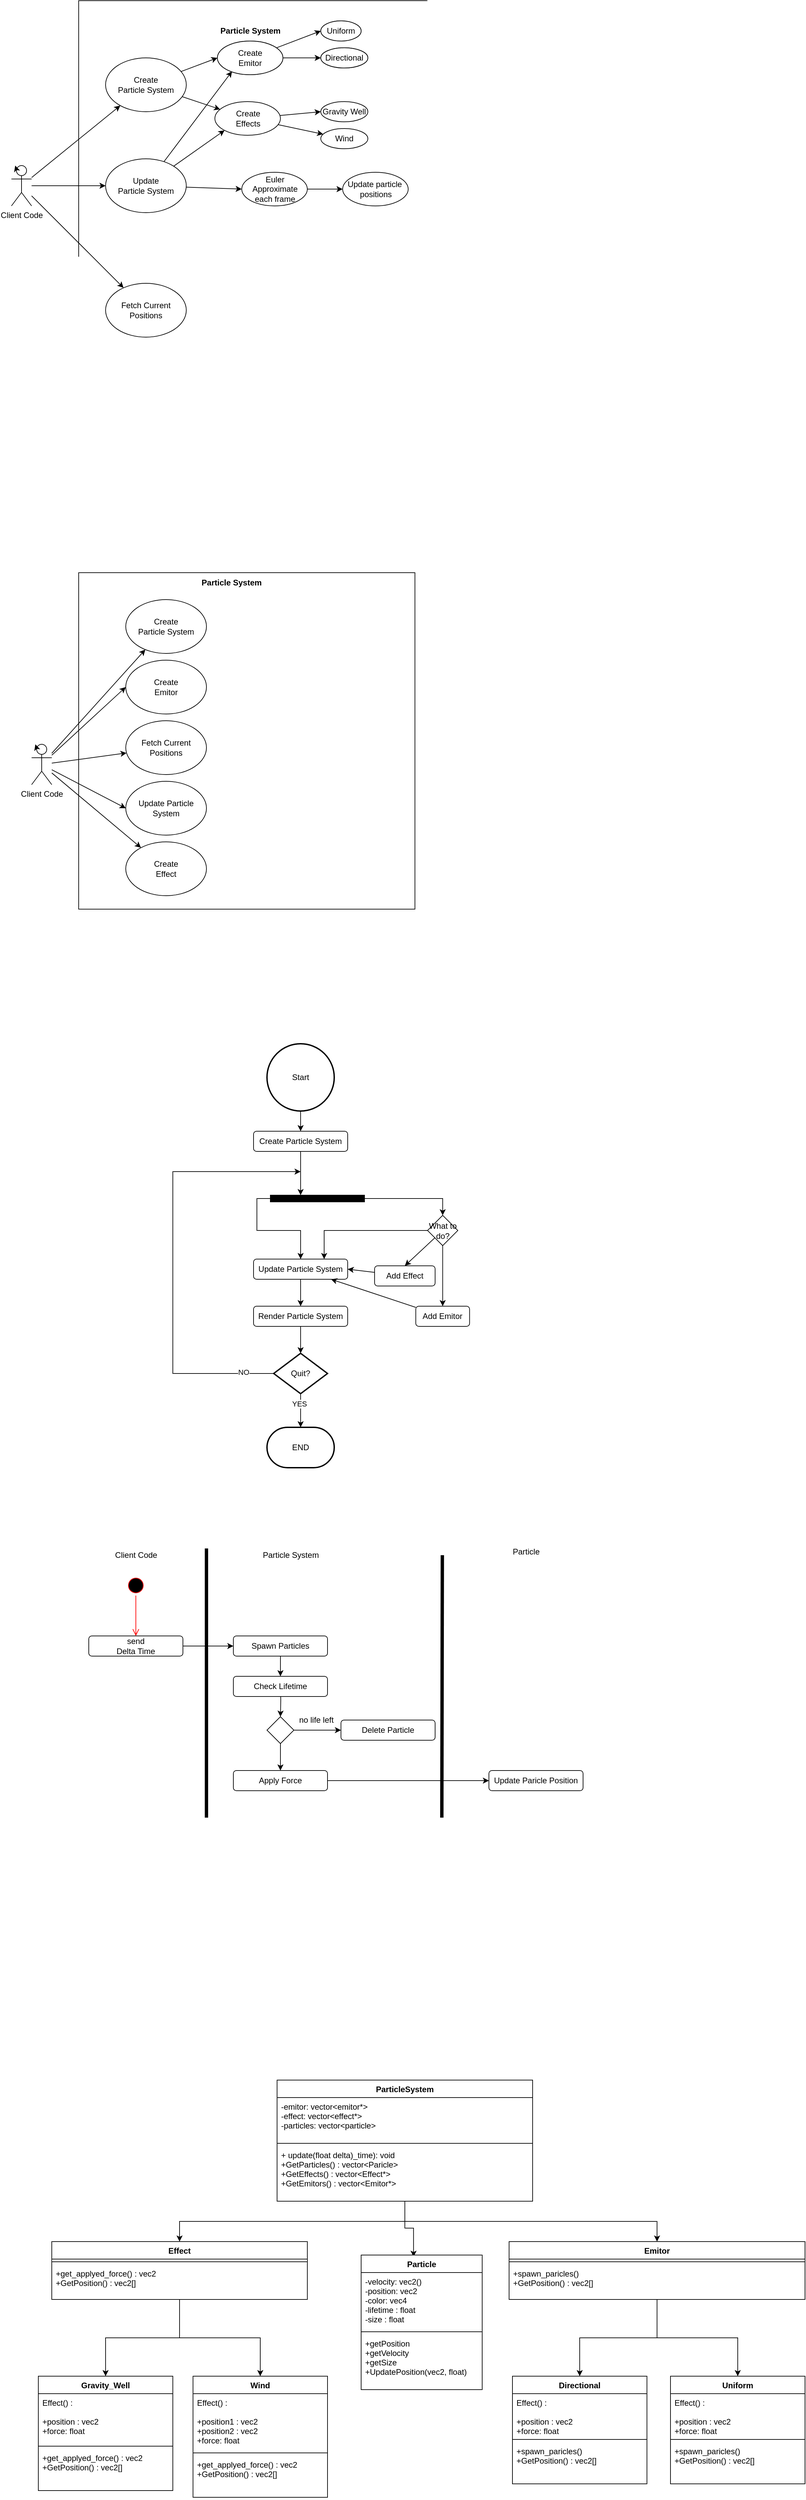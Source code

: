 <mxfile version="20.8.20" type="github">
  <diagram name="Page-1" id="mAXdeJ2Txdj3aJyrrYEm">
    <mxGraphModel dx="1434" dy="781" grid="1" gridSize="10" guides="1" tooltips="1" connect="1" arrows="1" fold="1" page="1" pageScale="1" pageWidth="850" pageHeight="1100" math="0" shadow="0">
      <root>
        <mxCell id="0" />
        <mxCell id="1" parent="0" />
        <mxCell id="-DMaai7r8MjLLovcOKQn-2" value="" style="whiteSpace=wrap;html=1;aspect=fixed;" parent="1" vertex="1">
          <mxGeometry x="210" y="20" width="530" height="530" as="geometry" />
        </mxCell>
        <mxCell id="-DMaai7r8MjLLovcOKQn-39" style="edgeStyle=none;rounded=0;orthogonalLoop=1;jettySize=auto;html=1;" parent="1" source="-DMaai7r8MjLLovcOKQn-1" target="-DMaai7r8MjLLovcOKQn-4" edge="1">
          <mxGeometry relative="1" as="geometry" />
        </mxCell>
        <mxCell id="-DMaai7r8MjLLovcOKQn-40" style="edgeStyle=none;rounded=0;orthogonalLoop=1;jettySize=auto;html=1;entryX=0;entryY=0.5;entryDx=0;entryDy=0;" parent="1" source="-DMaai7r8MjLLovcOKQn-1" target="-DMaai7r8MjLLovcOKQn-5" edge="1">
          <mxGeometry relative="1" as="geometry" />
        </mxCell>
        <mxCell id="-DMaai7r8MjLLovcOKQn-41" style="edgeStyle=none;rounded=0;orthogonalLoop=1;jettySize=auto;html=1;" parent="1" source="-DMaai7r8MjLLovcOKQn-1" target="-DMaai7r8MjLLovcOKQn-6" edge="1">
          <mxGeometry relative="1" as="geometry" />
        </mxCell>
        <mxCell id="-DMaai7r8MjLLovcOKQn-1" value="Client Code&lt;br&gt;" style="shape=umlActor;verticalLabelPosition=bottom;verticalAlign=top;html=1;outlineConnect=0;" parent="1" vertex="1">
          <mxGeometry x="110" y="265" width="30" height="60" as="geometry" />
        </mxCell>
        <mxCell id="-DMaai7r8MjLLovcOKQn-3" value="&lt;b&gt;Particle System&lt;/b&gt;" style="text;html=1;strokeColor=none;fillColor=none;align=center;verticalAlign=middle;whiteSpace=wrap;rounded=0;" parent="1" vertex="1">
          <mxGeometry x="412.5" y="50" width="105" height="30" as="geometry" />
        </mxCell>
        <mxCell id="-DMaai7r8MjLLovcOKQn-37" style="edgeStyle=none;rounded=0;orthogonalLoop=1;jettySize=auto;html=1;entryX=0;entryY=0.5;entryDx=0;entryDy=0;" parent="1" source="-DMaai7r8MjLLovcOKQn-4" target="-DMaai7r8MjLLovcOKQn-15" edge="1">
          <mxGeometry relative="1" as="geometry" />
        </mxCell>
        <mxCell id="-DMaai7r8MjLLovcOKQn-38" style="edgeStyle=none;rounded=0;orthogonalLoop=1;jettySize=auto;html=1;" parent="1" source="-DMaai7r8MjLLovcOKQn-4" target="-DMaai7r8MjLLovcOKQn-16" edge="1">
          <mxGeometry relative="1" as="geometry" />
        </mxCell>
        <mxCell id="-DMaai7r8MjLLovcOKQn-4" value="Create&lt;br&gt;Particle System" style="ellipse;whiteSpace=wrap;html=1;" parent="1" vertex="1">
          <mxGeometry x="250" y="105" width="120" height="80" as="geometry" />
        </mxCell>
        <mxCell id="-DMaai7r8MjLLovcOKQn-42" style="edgeStyle=none;rounded=0;orthogonalLoop=1;jettySize=auto;html=1;entryX=0;entryY=0.5;entryDx=0;entryDy=0;" parent="1" source="-DMaai7r8MjLLovcOKQn-5" target="-DMaai7r8MjLLovcOKQn-20" edge="1">
          <mxGeometry relative="1" as="geometry" />
        </mxCell>
        <mxCell id="-DMaai7r8MjLLovcOKQn-44" style="edgeStyle=none;rounded=0;orthogonalLoop=1;jettySize=auto;html=1;entryX=0;entryY=1;entryDx=0;entryDy=0;" parent="1" source="-DMaai7r8MjLLovcOKQn-5" target="-DMaai7r8MjLLovcOKQn-16" edge="1">
          <mxGeometry relative="1" as="geometry" />
        </mxCell>
        <mxCell id="-DMaai7r8MjLLovcOKQn-45" style="edgeStyle=none;rounded=0;orthogonalLoop=1;jettySize=auto;html=1;entryX=0.223;entryY=0.9;entryDx=0;entryDy=0;entryPerimeter=0;" parent="1" source="-DMaai7r8MjLLovcOKQn-5" target="-DMaai7r8MjLLovcOKQn-15" edge="1">
          <mxGeometry relative="1" as="geometry" />
        </mxCell>
        <mxCell id="-DMaai7r8MjLLovcOKQn-5" value="Update&lt;br&gt;Particle System" style="ellipse;whiteSpace=wrap;html=1;" parent="1" vertex="1">
          <mxGeometry x="250" y="255" width="120" height="80" as="geometry" />
        </mxCell>
        <mxCell id="-DMaai7r8MjLLovcOKQn-6" value="Fetch Current&lt;br&gt;Positions" style="ellipse;whiteSpace=wrap;html=1;" parent="1" vertex="1">
          <mxGeometry x="250" y="440" width="120" height="80" as="geometry" />
        </mxCell>
        <mxCell id="-DMaai7r8MjLLovcOKQn-29" style="edgeStyle=none;rounded=0;orthogonalLoop=1;jettySize=auto;html=1;entryX=0;entryY=0.5;entryDx=0;entryDy=0;" parent="1" source="-DMaai7r8MjLLovcOKQn-15" target="-DMaai7r8MjLLovcOKQn-26" edge="1">
          <mxGeometry relative="1" as="geometry" />
        </mxCell>
        <mxCell id="-DMaai7r8MjLLovcOKQn-30" style="edgeStyle=none;rounded=0;orthogonalLoop=1;jettySize=auto;html=1;" parent="1" source="-DMaai7r8MjLLovcOKQn-15" target="-DMaai7r8MjLLovcOKQn-27" edge="1">
          <mxGeometry relative="1" as="geometry" />
        </mxCell>
        <mxCell id="-DMaai7r8MjLLovcOKQn-15" value="Create&lt;br&gt;Emitor" style="ellipse;whiteSpace=wrap;html=1;" parent="1" vertex="1">
          <mxGeometry x="416.25" y="80" width="97.5" height="50" as="geometry" />
        </mxCell>
        <mxCell id="-DMaai7r8MjLLovcOKQn-35" style="edgeStyle=none;rounded=0;orthogonalLoop=1;jettySize=auto;html=1;entryX=0;entryY=0.5;entryDx=0;entryDy=0;" parent="1" source="-DMaai7r8MjLLovcOKQn-16" target="-DMaai7r8MjLLovcOKQn-33" edge="1">
          <mxGeometry relative="1" as="geometry" />
        </mxCell>
        <mxCell id="-DMaai7r8MjLLovcOKQn-36" style="edgeStyle=none;rounded=0;orthogonalLoop=1;jettySize=auto;html=1;" parent="1" source="-DMaai7r8MjLLovcOKQn-16" target="-DMaai7r8MjLLovcOKQn-34" edge="1">
          <mxGeometry relative="1" as="geometry" />
        </mxCell>
        <mxCell id="-DMaai7r8MjLLovcOKQn-16" value="Create&lt;br&gt;Effects" style="ellipse;whiteSpace=wrap;html=1;" parent="1" vertex="1">
          <mxGeometry x="412.5" y="170" width="97.5" height="50" as="geometry" />
        </mxCell>
        <mxCell id="-DMaai7r8MjLLovcOKQn-24" style="edgeStyle=orthogonalEdgeStyle;rounded=0;orthogonalLoop=1;jettySize=auto;html=1;" parent="1" source="-DMaai7r8MjLLovcOKQn-20" target="-DMaai7r8MjLLovcOKQn-22" edge="1">
          <mxGeometry relative="1" as="geometry" />
        </mxCell>
        <mxCell id="-DMaai7r8MjLLovcOKQn-20" value="Euler Approximate&lt;br&gt;each frame" style="ellipse;whiteSpace=wrap;html=1;" parent="1" vertex="1">
          <mxGeometry x="452.5" y="275" width="97.5" height="50" as="geometry" />
        </mxCell>
        <mxCell id="-DMaai7r8MjLLovcOKQn-22" value="Update particle&amp;nbsp;&lt;br&gt;positions" style="ellipse;whiteSpace=wrap;html=1;" parent="1" vertex="1">
          <mxGeometry x="602.5" y="275" width="97.5" height="50" as="geometry" />
        </mxCell>
        <mxCell id="-DMaai7r8MjLLovcOKQn-26" value="Uniform" style="ellipse;whiteSpace=wrap;html=1;" parent="1" vertex="1">
          <mxGeometry x="570" y="50" width="60" height="30" as="geometry" />
        </mxCell>
        <mxCell id="-DMaai7r8MjLLovcOKQn-27" value="Directional" style="ellipse;whiteSpace=wrap;html=1;" parent="1" vertex="1">
          <mxGeometry x="570" y="90" width="70" height="30" as="geometry" />
        </mxCell>
        <mxCell id="-DMaai7r8MjLLovcOKQn-32" style="edgeStyle=none;rounded=0;orthogonalLoop=1;jettySize=auto;html=1;exitX=0.25;exitY=0.1;exitDx=0;exitDy=0;exitPerimeter=0;" parent="1" source="-DMaai7r8MjLLovcOKQn-1" target="-DMaai7r8MjLLovcOKQn-1" edge="1">
          <mxGeometry relative="1" as="geometry" />
        </mxCell>
        <mxCell id="-DMaai7r8MjLLovcOKQn-33" value="Gravity Well" style="ellipse;whiteSpace=wrap;html=1;" parent="1" vertex="1">
          <mxGeometry x="570" y="170" width="70" height="30" as="geometry" />
        </mxCell>
        <mxCell id="-DMaai7r8MjLLovcOKQn-34" value="Wind" style="ellipse;whiteSpace=wrap;html=1;" parent="1" vertex="1">
          <mxGeometry x="570" y="210" width="70" height="30" as="geometry" />
        </mxCell>
        <mxCell id="-DMaai7r8MjLLovcOKQn-46" value="Create&lt;br&gt;Emitor" style="ellipse;whiteSpace=wrap;html=1;" parent="1" vertex="1">
          <mxGeometry x="416.25" y="80" width="97.5" height="50" as="geometry" />
        </mxCell>
        <mxCell id="-DMaai7r8MjLLovcOKQn-47" value="Uniform" style="ellipse;whiteSpace=wrap;html=1;" parent="1" vertex="1">
          <mxGeometry x="570" y="50" width="60" height="30" as="geometry" />
        </mxCell>
        <mxCell id="-DMaai7r8MjLLovcOKQn-48" value="Directional" style="ellipse;whiteSpace=wrap;html=1;" parent="1" vertex="1">
          <mxGeometry x="570" y="90" width="70" height="30" as="geometry" />
        </mxCell>
        <mxCell id="-DMaai7r8MjLLovcOKQn-65" value="" style="whiteSpace=wrap;html=1;aspect=fixed;" parent="1" vertex="1">
          <mxGeometry x="210" y="870" width="500" height="500" as="geometry" />
        </mxCell>
        <mxCell id="-DMaai7r8MjLLovcOKQn-66" style="edgeStyle=none;rounded=0;orthogonalLoop=1;jettySize=auto;html=1;" parent="1" source="-DMaai7r8MjLLovcOKQn-69" target="-DMaai7r8MjLLovcOKQn-73" edge="1">
          <mxGeometry relative="1" as="geometry" />
        </mxCell>
        <mxCell id="-DMaai7r8MjLLovcOKQn-67" style="edgeStyle=none;rounded=0;orthogonalLoop=1;jettySize=auto;html=1;entryX=0;entryY=0.5;entryDx=0;entryDy=0;" parent="1" source="-DMaai7r8MjLLovcOKQn-69" target="-DMaai7r8MjLLovcOKQn-81" edge="1">
          <mxGeometry relative="1" as="geometry" />
        </mxCell>
        <mxCell id="-DMaai7r8MjLLovcOKQn-68" style="edgeStyle=none;rounded=0;orthogonalLoop=1;jettySize=auto;html=1;" parent="1" source="-DMaai7r8MjLLovcOKQn-69" target="-DMaai7r8MjLLovcOKQn-82" edge="1">
          <mxGeometry relative="1" as="geometry" />
        </mxCell>
        <mxCell id="-DMaai7r8MjLLovcOKQn-116" style="edgeStyle=none;rounded=0;orthogonalLoop=1;jettySize=auto;html=1;entryX=0;entryY=0.5;entryDx=0;entryDy=0;" parent="1" source="-DMaai7r8MjLLovcOKQn-69" target="-DMaai7r8MjLLovcOKQn-115" edge="1">
          <mxGeometry relative="1" as="geometry" />
        </mxCell>
        <mxCell id="-DMaai7r8MjLLovcOKQn-129" style="edgeStyle=none;rounded=0;orthogonalLoop=1;jettySize=auto;html=1;" parent="1" source="-DMaai7r8MjLLovcOKQn-69" target="-DMaai7r8MjLLovcOKQn-126" edge="1">
          <mxGeometry relative="1" as="geometry" />
        </mxCell>
        <mxCell id="-DMaai7r8MjLLovcOKQn-69" value="Client Code&lt;br&gt;" style="shape=umlActor;verticalLabelPosition=bottom;verticalAlign=top;html=1;outlineConnect=0;" parent="1" vertex="1">
          <mxGeometry x="140" y="1125" width="30" height="60" as="geometry" />
        </mxCell>
        <mxCell id="-DMaai7r8MjLLovcOKQn-70" value="&lt;b&gt;Particle System&lt;/b&gt;" style="text;html=1;strokeColor=none;fillColor=none;align=center;verticalAlign=middle;whiteSpace=wrap;rounded=0;" parent="1" vertex="1">
          <mxGeometry x="385" y="870" width="105" height="30" as="geometry" />
        </mxCell>
        <mxCell id="-DMaai7r8MjLLovcOKQn-73" value="Create&lt;br&gt;Particle System" style="ellipse;whiteSpace=wrap;html=1;" parent="1" vertex="1">
          <mxGeometry x="280" y="910" width="120" height="80" as="geometry" />
        </mxCell>
        <mxCell id="-DMaai7r8MjLLovcOKQn-81" value="Create&lt;br&gt;Emitor" style="ellipse;whiteSpace=wrap;html=1;" parent="1" vertex="1">
          <mxGeometry x="280" y="1000" width="120" height="80" as="geometry" />
        </mxCell>
        <mxCell id="-DMaai7r8MjLLovcOKQn-82" value="Fetch Current&lt;br&gt;Positions" style="ellipse;whiteSpace=wrap;html=1;" parent="1" vertex="1">
          <mxGeometry x="280" y="1090" width="120" height="80" as="geometry" />
        </mxCell>
        <mxCell id="-DMaai7r8MjLLovcOKQn-96" style="edgeStyle=none;rounded=0;orthogonalLoop=1;jettySize=auto;html=1;exitX=0.25;exitY=0.1;exitDx=0;exitDy=0;exitPerimeter=0;" parent="1" source="-DMaai7r8MjLLovcOKQn-69" target="-DMaai7r8MjLLovcOKQn-69" edge="1">
          <mxGeometry relative="1" as="geometry" />
        </mxCell>
        <mxCell id="-DMaai7r8MjLLovcOKQn-115" value="Update Particle System" style="ellipse;whiteSpace=wrap;html=1;" parent="1" vertex="1">
          <mxGeometry x="280" y="1180" width="120" height="80" as="geometry" />
        </mxCell>
        <mxCell id="-DMaai7r8MjLLovcOKQn-126" value="Create&lt;br&gt;Effect" style="ellipse;whiteSpace=wrap;html=1;" parent="1" vertex="1">
          <mxGeometry x="280" y="1270" width="120" height="80" as="geometry" />
        </mxCell>
        <mxCell id="-DMaai7r8MjLLovcOKQn-137" style="edgeStyle=none;rounded=0;orthogonalLoop=1;jettySize=auto;html=1;" parent="1" source="-DMaai7r8MjLLovcOKQn-134" target="-DMaai7r8MjLLovcOKQn-136" edge="1">
          <mxGeometry relative="1" as="geometry" />
        </mxCell>
        <mxCell id="-DMaai7r8MjLLovcOKQn-134" value="Start" style="strokeWidth=2;html=1;shape=mxgraph.flowchart.start_2;whiteSpace=wrap;" parent="1" vertex="1">
          <mxGeometry x="490" y="1570" width="100" height="100" as="geometry" />
        </mxCell>
        <mxCell id="-DMaai7r8MjLLovcOKQn-140" style="edgeStyle=none;rounded=0;orthogonalLoop=1;jettySize=auto;html=1;" parent="1" source="-DMaai7r8MjLLovcOKQn-136" target="YQ-TBbY5P4pKSXDUXHZ6-23" edge="1">
          <mxGeometry relative="1" as="geometry">
            <mxPoint x="540" y="1790" as="targetPoint" />
          </mxGeometry>
        </mxCell>
        <mxCell id="-DMaai7r8MjLLovcOKQn-136" value="Create Particle System" style="rounded=1;whiteSpace=wrap;html=1;" parent="1" vertex="1">
          <mxGeometry x="470" y="1700" width="140" height="30" as="geometry" />
        </mxCell>
        <mxCell id="-DMaai7r8MjLLovcOKQn-148" style="edgeStyle=none;rounded=0;orthogonalLoop=1;jettySize=auto;html=1;entryX=0.5;entryY=0;entryDx=0;entryDy=0;" parent="1" source="-DMaai7r8MjLLovcOKQn-142" target="-DMaai7r8MjLLovcOKQn-143" edge="1">
          <mxGeometry relative="1" as="geometry" />
        </mxCell>
        <mxCell id="-DMaai7r8MjLLovcOKQn-142" value="Update Particle System" style="rounded=1;whiteSpace=wrap;html=1;" parent="1" vertex="1">
          <mxGeometry x="470" y="1890" width="140" height="30" as="geometry" />
        </mxCell>
        <mxCell id="-DMaai7r8MjLLovcOKQn-149" style="edgeStyle=none;rounded=0;orthogonalLoop=1;jettySize=auto;html=1;entryX=0.5;entryY=0;entryDx=0;entryDy=0;entryPerimeter=0;" parent="1" source="-DMaai7r8MjLLovcOKQn-143" target="-DMaai7r8MjLLovcOKQn-145" edge="1">
          <mxGeometry relative="1" as="geometry" />
        </mxCell>
        <mxCell id="-DMaai7r8MjLLovcOKQn-143" value="Render Particle System" style="rounded=1;whiteSpace=wrap;html=1;" parent="1" vertex="1">
          <mxGeometry x="470" y="1960" width="140" height="30" as="geometry" />
        </mxCell>
        <mxCell id="-DMaai7r8MjLLovcOKQn-147" style="edgeStyle=none;rounded=0;orthogonalLoop=1;jettySize=auto;html=1;" parent="1" source="-DMaai7r8MjLLovcOKQn-145" target="-DMaai7r8MjLLovcOKQn-146" edge="1">
          <mxGeometry relative="1" as="geometry" />
        </mxCell>
        <mxCell id="-DMaai7r8MjLLovcOKQn-160" value="YES" style="edgeLabel;html=1;align=center;verticalAlign=middle;resizable=0;points=[];" parent="-DMaai7r8MjLLovcOKQn-147" vertex="1" connectable="0">
          <mxGeometry x="-0.4" y="-2" relative="1" as="geometry">
            <mxPoint as="offset" />
          </mxGeometry>
        </mxCell>
        <mxCell id="-DMaai7r8MjLLovcOKQn-154" style="edgeStyle=orthogonalEdgeStyle;rounded=0;orthogonalLoop=1;jettySize=auto;html=1;" parent="1" source="-DMaai7r8MjLLovcOKQn-145" edge="1">
          <mxGeometry relative="1" as="geometry">
            <mxPoint x="540" y="1760" as="targetPoint" />
            <Array as="points">
              <mxPoint x="350" y="2060" />
              <mxPoint x="350" y="1760" />
            </Array>
          </mxGeometry>
        </mxCell>
        <mxCell id="-DMaai7r8MjLLovcOKQn-159" value="NO" style="edgeLabel;html=1;align=center;verticalAlign=middle;resizable=0;points=[];" parent="-DMaai7r8MjLLovcOKQn-154" vertex="1" connectable="0">
          <mxGeometry x="-0.859" y="-2" relative="1" as="geometry">
            <mxPoint as="offset" />
          </mxGeometry>
        </mxCell>
        <mxCell id="-DMaai7r8MjLLovcOKQn-145" value="Quit?" style="strokeWidth=2;html=1;shape=mxgraph.flowchart.decision;whiteSpace=wrap;" parent="1" vertex="1">
          <mxGeometry x="500" y="2030" width="80" height="60" as="geometry" />
        </mxCell>
        <mxCell id="-DMaai7r8MjLLovcOKQn-146" value="END" style="strokeWidth=2;html=1;shape=mxgraph.flowchart.terminator;whiteSpace=wrap;" parent="1" vertex="1">
          <mxGeometry x="490" y="2140" width="100" height="60" as="geometry" />
        </mxCell>
        <mxCell id="-DMaai7r8MjLLovcOKQn-163" style="edgeStyle=orthogonalEdgeStyle;rounded=0;orthogonalLoop=1;jettySize=auto;html=1;" parent="1" source="YQ-TBbY5P4pKSXDUXHZ6-23" target="-DMaai7r8MjLLovcOKQn-142" edge="1">
          <mxGeometry relative="1" as="geometry">
            <mxPoint x="540" y="1830" as="sourcePoint" />
          </mxGeometry>
        </mxCell>
        <mxCell id="-DMaai7r8MjLLovcOKQn-170" style="edgeStyle=none;rounded=0;orthogonalLoop=1;jettySize=auto;html=1;entryX=0.5;entryY=0;entryDx=0;entryDy=0;" parent="1" source="-DMaai7r8MjLLovcOKQn-157" target="-DMaai7r8MjLLovcOKQn-165" edge="1">
          <mxGeometry relative="1" as="geometry" />
        </mxCell>
        <mxCell id="-DMaai7r8MjLLovcOKQn-171" style="edgeStyle=none;rounded=0;orthogonalLoop=1;jettySize=auto;html=1;" parent="1" source="-DMaai7r8MjLLovcOKQn-157" target="-DMaai7r8MjLLovcOKQn-167" edge="1">
          <mxGeometry relative="1" as="geometry" />
        </mxCell>
        <mxCell id="YQ-TBbY5P4pKSXDUXHZ6-25" style="edgeStyle=orthogonalEdgeStyle;rounded=0;orthogonalLoop=1;jettySize=auto;html=1;entryX=0.75;entryY=0;entryDx=0;entryDy=0;" edge="1" parent="1" source="-DMaai7r8MjLLovcOKQn-157" target="-DMaai7r8MjLLovcOKQn-142">
          <mxGeometry relative="1" as="geometry">
            <mxPoint x="580" y="1847.5" as="targetPoint" />
          </mxGeometry>
        </mxCell>
        <mxCell id="-DMaai7r8MjLLovcOKQn-157" value="What to do?" style="rhombus;whiteSpace=wrap;html=1;" parent="1" vertex="1">
          <mxGeometry x="728.75" y="1825" width="45" height="45" as="geometry" />
        </mxCell>
        <mxCell id="-DMaai7r8MjLLovcOKQn-175" style="edgeStyle=none;rounded=0;orthogonalLoop=1;jettySize=auto;html=1;entryX=1;entryY=0.5;entryDx=0;entryDy=0;" parent="1" source="-DMaai7r8MjLLovcOKQn-165" target="-DMaai7r8MjLLovcOKQn-142" edge="1">
          <mxGeometry relative="1" as="geometry">
            <mxPoint x="756.25" y="1995" as="targetPoint" />
          </mxGeometry>
        </mxCell>
        <mxCell id="-DMaai7r8MjLLovcOKQn-165" value="Add Effect" style="rounded=1;whiteSpace=wrap;html=1;" parent="1" vertex="1">
          <mxGeometry x="650" y="1900" width="90" height="30" as="geometry" />
        </mxCell>
        <mxCell id="-DMaai7r8MjLLovcOKQn-176" style="edgeStyle=none;rounded=0;orthogonalLoop=1;jettySize=auto;html=1;" parent="1" source="-DMaai7r8MjLLovcOKQn-167" target="-DMaai7r8MjLLovcOKQn-142" edge="1">
          <mxGeometry relative="1" as="geometry">
            <mxPoint x="756.25" y="1995" as="targetPoint" />
          </mxGeometry>
        </mxCell>
        <mxCell id="-DMaai7r8MjLLovcOKQn-167" value="Add Emitor" style="rounded=1;whiteSpace=wrap;html=1;" parent="1" vertex="1">
          <mxGeometry x="711.25" y="1960" width="80" height="30" as="geometry" />
        </mxCell>
        <mxCell id="-DMaai7r8MjLLovcOKQn-187" value="Client Code" style="text;html=1;align=center;verticalAlign=middle;resizable=0;points=[];autosize=1;strokeColor=none;fillColor=none;" parent="1" vertex="1">
          <mxGeometry x="250" y="2315" width="90" height="30" as="geometry" />
        </mxCell>
        <mxCell id="-DMaai7r8MjLLovcOKQn-188" value="Particle System" style="text;html=1;align=center;verticalAlign=middle;resizable=0;points=[];autosize=1;strokeColor=none;fillColor=none;" parent="1" vertex="1">
          <mxGeometry x="470" y="2315" width="110" height="30" as="geometry" />
        </mxCell>
        <mxCell id="-DMaai7r8MjLLovcOKQn-189" value="" style="endArrow=none;html=1;rounded=0;strokeWidth=5;" parent="1" edge="1">
          <mxGeometry width="50" height="50" relative="1" as="geometry">
            <mxPoint x="400" y="2720" as="sourcePoint" />
            <mxPoint x="400" y="2320" as="targetPoint" />
          </mxGeometry>
        </mxCell>
        <mxCell id="TMPoqhxUjDYgHP8CK_e2-43" style="edgeStyle=orthogonalEdgeStyle;rounded=0;orthogonalLoop=1;jettySize=auto;html=1;" parent="1" source="TMPoqhxUjDYgHP8CK_e2-2" target="TMPoqhxUjDYgHP8CK_e2-14" edge="1">
          <mxGeometry relative="1" as="geometry" />
        </mxCell>
        <mxCell id="TMPoqhxUjDYgHP8CK_e2-45" style="edgeStyle=orthogonalEdgeStyle;rounded=0;orthogonalLoop=1;jettySize=auto;html=1;entryX=0.433;entryY=0.013;entryDx=0;entryDy=0;entryPerimeter=0;" parent="1" source="TMPoqhxUjDYgHP8CK_e2-2" target="TMPoqhxUjDYgHP8CK_e2-6" edge="1">
          <mxGeometry relative="1" as="geometry" />
        </mxCell>
        <mxCell id="TMPoqhxUjDYgHP8CK_e2-46" style="edgeStyle=orthogonalEdgeStyle;rounded=0;orthogonalLoop=1;jettySize=auto;html=1;" parent="1" source="TMPoqhxUjDYgHP8CK_e2-2" target="TMPoqhxUjDYgHP8CK_e2-10" edge="1">
          <mxGeometry relative="1" as="geometry" />
        </mxCell>
        <mxCell id="TMPoqhxUjDYgHP8CK_e2-2" value="ParticleSystem" style="swimlane;fontStyle=1;align=center;verticalAlign=top;childLayout=stackLayout;horizontal=1;startSize=26;horizontalStack=0;resizeParent=1;resizeParentMax=0;resizeLast=0;collapsible=1;marginBottom=0;" parent="1" vertex="1">
          <mxGeometry x="505" y="3110" width="380" height="180" as="geometry" />
        </mxCell>
        <mxCell id="TMPoqhxUjDYgHP8CK_e2-3" value="-emitor: vector&lt;emitor*&gt;&#xa;-effect: vector&lt;effect*&gt;&#xa;-particles: vector&lt;particle&gt;" style="text;strokeColor=none;fillColor=none;align=left;verticalAlign=top;spacingLeft=4;spacingRight=4;overflow=hidden;rotatable=0;points=[[0,0.5],[1,0.5]];portConstraint=eastwest;" parent="TMPoqhxUjDYgHP8CK_e2-2" vertex="1">
          <mxGeometry y="26" width="380" height="64" as="geometry" />
        </mxCell>
        <mxCell id="TMPoqhxUjDYgHP8CK_e2-4" value="" style="line;strokeWidth=1;fillColor=none;align=left;verticalAlign=middle;spacingTop=-1;spacingLeft=3;spacingRight=3;rotatable=0;labelPosition=right;points=[];portConstraint=eastwest;strokeColor=inherit;" parent="TMPoqhxUjDYgHP8CK_e2-2" vertex="1">
          <mxGeometry y="90" width="380" height="8" as="geometry" />
        </mxCell>
        <mxCell id="TMPoqhxUjDYgHP8CK_e2-5" value="+ update(float delta)_time): void&#xa;+GetParticles() : vector&lt;Paricle&gt;&#xa;+GetEffects() : vector&lt;Effect*&gt;&#xa;+GetEmitors() : vector&lt;Emitor*&gt;" style="text;strokeColor=none;fillColor=none;align=left;verticalAlign=top;spacingLeft=4;spacingRight=4;overflow=hidden;rotatable=0;points=[[0,0.5],[1,0.5]];portConstraint=eastwest;" parent="TMPoqhxUjDYgHP8CK_e2-2" vertex="1">
          <mxGeometry y="98" width="380" height="82" as="geometry" />
        </mxCell>
        <mxCell id="TMPoqhxUjDYgHP8CK_e2-6" value="Particle" style="swimlane;fontStyle=1;align=center;verticalAlign=top;childLayout=stackLayout;horizontal=1;startSize=26;horizontalStack=0;resizeParent=1;resizeParentMax=0;resizeLast=0;collapsible=1;marginBottom=0;" parent="1" vertex="1">
          <mxGeometry x="630" y="3370" width="180" height="200" as="geometry" />
        </mxCell>
        <mxCell id="TMPoqhxUjDYgHP8CK_e2-7" value="-velocity: vec2()&#xa;-position: vec2&#xa;-color: vec4&#xa;-lifetime : float&#xa;-size : float&#xa;" style="text;strokeColor=none;fillColor=none;align=left;verticalAlign=top;spacingLeft=4;spacingRight=4;overflow=hidden;rotatable=0;points=[[0,0.5],[1,0.5]];portConstraint=eastwest;" parent="TMPoqhxUjDYgHP8CK_e2-6" vertex="1">
          <mxGeometry y="26" width="180" height="84" as="geometry" />
        </mxCell>
        <mxCell id="TMPoqhxUjDYgHP8CK_e2-8" value="" style="line;strokeWidth=1;fillColor=none;align=left;verticalAlign=middle;spacingTop=-1;spacingLeft=3;spacingRight=3;rotatable=0;labelPosition=right;points=[];portConstraint=eastwest;strokeColor=inherit;" parent="TMPoqhxUjDYgHP8CK_e2-6" vertex="1">
          <mxGeometry y="110" width="180" height="8" as="geometry" />
        </mxCell>
        <mxCell id="TMPoqhxUjDYgHP8CK_e2-9" value="+getPosition&#xa;+getVelocity&#xa;+getSize&#xa;+UpdatePosition(vec2, float)&#xa;" style="text;strokeColor=none;fillColor=none;align=left;verticalAlign=top;spacingLeft=4;spacingRight=4;overflow=hidden;rotatable=0;points=[[0,0.5],[1,0.5]];portConstraint=eastwest;" parent="TMPoqhxUjDYgHP8CK_e2-6" vertex="1">
          <mxGeometry y="118" width="180" height="82" as="geometry" />
        </mxCell>
        <mxCell id="TMPoqhxUjDYgHP8CK_e2-41" style="edgeStyle=orthogonalEdgeStyle;rounded=0;orthogonalLoop=1;jettySize=auto;html=1;" parent="1" source="TMPoqhxUjDYgHP8CK_e2-10" target="TMPoqhxUjDYgHP8CK_e2-30" edge="1">
          <mxGeometry relative="1" as="geometry" />
        </mxCell>
        <mxCell id="TMPoqhxUjDYgHP8CK_e2-42" style="edgeStyle=orthogonalEdgeStyle;rounded=0;orthogonalLoop=1;jettySize=auto;html=1;" parent="1" source="TMPoqhxUjDYgHP8CK_e2-10" target="TMPoqhxUjDYgHP8CK_e2-34" edge="1">
          <mxGeometry relative="1" as="geometry" />
        </mxCell>
        <mxCell id="TMPoqhxUjDYgHP8CK_e2-10" value="Emitor" style="swimlane;fontStyle=1;align=center;verticalAlign=top;childLayout=stackLayout;horizontal=1;startSize=26;horizontalStack=0;resizeParent=1;resizeParentMax=0;resizeLast=0;collapsible=1;marginBottom=0;" parent="1" vertex="1">
          <mxGeometry x="850" y="3350" width="440" height="86" as="geometry" />
        </mxCell>
        <mxCell id="TMPoqhxUjDYgHP8CK_e2-12" value="" style="line;strokeWidth=1;fillColor=none;align=left;verticalAlign=middle;spacingTop=-1;spacingLeft=3;spacingRight=3;rotatable=0;labelPosition=right;points=[];portConstraint=eastwest;strokeColor=inherit;" parent="TMPoqhxUjDYgHP8CK_e2-10" vertex="1">
          <mxGeometry y="26" width="440" height="8" as="geometry" />
        </mxCell>
        <mxCell id="TMPoqhxUjDYgHP8CK_e2-13" value="+spawn_paricles()&#xa;+GetPosition() : vec2[]" style="text;strokeColor=none;fillColor=none;align=left;verticalAlign=top;spacingLeft=4;spacingRight=4;overflow=hidden;rotatable=0;points=[[0,0.5],[1,0.5]];portConstraint=eastwest;" parent="TMPoqhxUjDYgHP8CK_e2-10" vertex="1">
          <mxGeometry y="34" width="440" height="52" as="geometry" />
        </mxCell>
        <mxCell id="TMPoqhxUjDYgHP8CK_e2-39" style="edgeStyle=orthogonalEdgeStyle;rounded=0;orthogonalLoop=1;jettySize=auto;html=1;entryX=0.5;entryY=0;entryDx=0;entryDy=0;" parent="1" source="TMPoqhxUjDYgHP8CK_e2-14" target="TMPoqhxUjDYgHP8CK_e2-18" edge="1">
          <mxGeometry relative="1" as="geometry" />
        </mxCell>
        <mxCell id="TMPoqhxUjDYgHP8CK_e2-40" style="edgeStyle=orthogonalEdgeStyle;rounded=0;orthogonalLoop=1;jettySize=auto;html=1;" parent="1" source="TMPoqhxUjDYgHP8CK_e2-14" target="TMPoqhxUjDYgHP8CK_e2-26" edge="1">
          <mxGeometry relative="1" as="geometry" />
        </mxCell>
        <mxCell id="TMPoqhxUjDYgHP8CK_e2-14" value="Effect" style="swimlane;fontStyle=1;align=center;verticalAlign=top;childLayout=stackLayout;horizontal=1;startSize=26;horizontalStack=0;resizeParent=1;resizeParentMax=0;resizeLast=0;collapsible=1;marginBottom=0;" parent="1" vertex="1">
          <mxGeometry x="170" y="3350" width="380" height="86" as="geometry" />
        </mxCell>
        <mxCell id="TMPoqhxUjDYgHP8CK_e2-16" value="" style="line;strokeWidth=1;fillColor=none;align=left;verticalAlign=middle;spacingTop=-1;spacingLeft=3;spacingRight=3;rotatable=0;labelPosition=right;points=[];portConstraint=eastwest;strokeColor=inherit;" parent="TMPoqhxUjDYgHP8CK_e2-14" vertex="1">
          <mxGeometry y="26" width="380" height="8" as="geometry" />
        </mxCell>
        <mxCell id="TMPoqhxUjDYgHP8CK_e2-17" value="+get_applyed_force() : vec2&#xa;+GetPosition() : vec2[]" style="text;strokeColor=none;fillColor=none;align=left;verticalAlign=top;spacingLeft=4;spacingRight=4;overflow=hidden;rotatable=0;points=[[0,0.5],[1,0.5]];portConstraint=eastwest;" parent="TMPoqhxUjDYgHP8CK_e2-14" vertex="1">
          <mxGeometry y="34" width="380" height="52" as="geometry" />
        </mxCell>
        <mxCell id="TMPoqhxUjDYgHP8CK_e2-18" value="Gravity_Well" style="swimlane;fontStyle=1;align=center;verticalAlign=top;childLayout=stackLayout;horizontal=1;startSize=26;horizontalStack=0;resizeParent=1;resizeParentMax=0;resizeLast=0;collapsible=1;marginBottom=0;" parent="1" vertex="1">
          <mxGeometry x="150" y="3550" width="200" height="170" as="geometry" />
        </mxCell>
        <mxCell id="TMPoqhxUjDYgHP8CK_e2-19" value="Effect() : &#xa;&#xa;+position : vec2&#xa;+force: float" style="text;strokeColor=none;fillColor=none;align=left;verticalAlign=top;spacingLeft=4;spacingRight=4;overflow=hidden;rotatable=0;points=[[0,0.5],[1,0.5]];portConstraint=eastwest;" parent="TMPoqhxUjDYgHP8CK_e2-18" vertex="1">
          <mxGeometry y="26" width="200" height="74" as="geometry" />
        </mxCell>
        <mxCell id="TMPoqhxUjDYgHP8CK_e2-20" value="" style="line;strokeWidth=1;fillColor=none;align=left;verticalAlign=middle;spacingTop=-1;spacingLeft=3;spacingRight=3;rotatable=0;labelPosition=right;points=[];portConstraint=eastwest;strokeColor=inherit;" parent="TMPoqhxUjDYgHP8CK_e2-18" vertex="1">
          <mxGeometry y="100" width="200" height="8" as="geometry" />
        </mxCell>
        <mxCell id="TMPoqhxUjDYgHP8CK_e2-21" value="+get_applyed_force() : vec2&#xa;+GetPosition() : vec2[]" style="text;strokeColor=none;fillColor=none;align=left;verticalAlign=top;spacingLeft=4;spacingRight=4;overflow=hidden;rotatable=0;points=[[0,0.5],[1,0.5]];portConstraint=eastwest;" parent="TMPoqhxUjDYgHP8CK_e2-18" vertex="1">
          <mxGeometry y="108" width="200" height="62" as="geometry" />
        </mxCell>
        <mxCell id="TMPoqhxUjDYgHP8CK_e2-26" value="Wind" style="swimlane;fontStyle=1;align=center;verticalAlign=top;childLayout=stackLayout;horizontal=1;startSize=26;horizontalStack=0;resizeParent=1;resizeParentMax=0;resizeLast=0;collapsible=1;marginBottom=0;" parent="1" vertex="1">
          <mxGeometry x="380" y="3550" width="200" height="180" as="geometry" />
        </mxCell>
        <mxCell id="TMPoqhxUjDYgHP8CK_e2-27" value="Effect() : &#xa;&#xa;+position1 : vec2&#xa;+position2 : vec2&#xa;+force: float" style="text;strokeColor=none;fillColor=none;align=left;verticalAlign=top;spacingLeft=4;spacingRight=4;overflow=hidden;rotatable=0;points=[[0,0.5],[1,0.5]];portConstraint=eastwest;" parent="TMPoqhxUjDYgHP8CK_e2-26" vertex="1">
          <mxGeometry y="26" width="200" height="84" as="geometry" />
        </mxCell>
        <mxCell id="TMPoqhxUjDYgHP8CK_e2-28" value="" style="line;strokeWidth=1;fillColor=none;align=left;verticalAlign=middle;spacingTop=-1;spacingLeft=3;spacingRight=3;rotatable=0;labelPosition=right;points=[];portConstraint=eastwest;strokeColor=inherit;" parent="TMPoqhxUjDYgHP8CK_e2-26" vertex="1">
          <mxGeometry y="110" width="200" height="8" as="geometry" />
        </mxCell>
        <mxCell id="TMPoqhxUjDYgHP8CK_e2-29" value="+get_applyed_force() : vec2&#xa;+GetPosition() : vec2[]" style="text;strokeColor=none;fillColor=none;align=left;verticalAlign=top;spacingLeft=4;spacingRight=4;overflow=hidden;rotatable=0;points=[[0,0.5],[1,0.5]];portConstraint=eastwest;" parent="TMPoqhxUjDYgHP8CK_e2-26" vertex="1">
          <mxGeometry y="118" width="200" height="62" as="geometry" />
        </mxCell>
        <mxCell id="TMPoqhxUjDYgHP8CK_e2-30" value="Directional" style="swimlane;fontStyle=1;align=center;verticalAlign=top;childLayout=stackLayout;horizontal=1;startSize=26;horizontalStack=0;resizeParent=1;resizeParentMax=0;resizeLast=0;collapsible=1;marginBottom=0;" parent="1" vertex="1">
          <mxGeometry x="855" y="3550" width="200" height="160" as="geometry" />
        </mxCell>
        <mxCell id="TMPoqhxUjDYgHP8CK_e2-31" value="Effect() : &#xa;&#xa;+position : vec2&#xa;+force: float" style="text;strokeColor=none;fillColor=none;align=left;verticalAlign=top;spacingLeft=4;spacingRight=4;overflow=hidden;rotatable=0;points=[[0,0.5],[1,0.5]];portConstraint=eastwest;" parent="TMPoqhxUjDYgHP8CK_e2-30" vertex="1">
          <mxGeometry y="26" width="200" height="64" as="geometry" />
        </mxCell>
        <mxCell id="TMPoqhxUjDYgHP8CK_e2-32" value="" style="line;strokeWidth=1;fillColor=none;align=left;verticalAlign=middle;spacingTop=-1;spacingLeft=3;spacingRight=3;rotatable=0;labelPosition=right;points=[];portConstraint=eastwest;strokeColor=inherit;" parent="TMPoqhxUjDYgHP8CK_e2-30" vertex="1">
          <mxGeometry y="90" width="200" height="8" as="geometry" />
        </mxCell>
        <mxCell id="TMPoqhxUjDYgHP8CK_e2-33" value="+spawn_paricles()&#xa;+GetPosition() : vec2[]" style="text;strokeColor=none;fillColor=none;align=left;verticalAlign=top;spacingLeft=4;spacingRight=4;overflow=hidden;rotatable=0;points=[[0,0.5],[1,0.5]];portConstraint=eastwest;" parent="TMPoqhxUjDYgHP8CK_e2-30" vertex="1">
          <mxGeometry y="98" width="200" height="62" as="geometry" />
        </mxCell>
        <mxCell id="TMPoqhxUjDYgHP8CK_e2-34" value="Uniform" style="swimlane;fontStyle=1;align=center;verticalAlign=top;childLayout=stackLayout;horizontal=1;startSize=26;horizontalStack=0;resizeParent=1;resizeParentMax=0;resizeLast=0;collapsible=1;marginBottom=0;" parent="1" vertex="1">
          <mxGeometry x="1090" y="3550" width="200" height="160" as="geometry" />
        </mxCell>
        <mxCell id="TMPoqhxUjDYgHP8CK_e2-35" value="Effect() : &#xa;&#xa;+position : vec2&#xa;+force: float" style="text;strokeColor=none;fillColor=none;align=left;verticalAlign=top;spacingLeft=4;spacingRight=4;overflow=hidden;rotatable=0;points=[[0,0.5],[1,0.5]];portConstraint=eastwest;" parent="TMPoqhxUjDYgHP8CK_e2-34" vertex="1">
          <mxGeometry y="26" width="200" height="64" as="geometry" />
        </mxCell>
        <mxCell id="TMPoqhxUjDYgHP8CK_e2-36" value="" style="line;strokeWidth=1;fillColor=none;align=left;verticalAlign=middle;spacingTop=-1;spacingLeft=3;spacingRight=3;rotatable=0;labelPosition=right;points=[];portConstraint=eastwest;strokeColor=inherit;" parent="TMPoqhxUjDYgHP8CK_e2-34" vertex="1">
          <mxGeometry y="90" width="200" height="8" as="geometry" />
        </mxCell>
        <mxCell id="TMPoqhxUjDYgHP8CK_e2-37" value="+spawn_paricles()&#xa;+GetPosition() : vec2[]" style="text;strokeColor=none;fillColor=none;align=left;verticalAlign=top;spacingLeft=4;spacingRight=4;overflow=hidden;rotatable=0;points=[[0,0.5],[1,0.5]];portConstraint=eastwest;" parent="TMPoqhxUjDYgHP8CK_e2-34" vertex="1">
          <mxGeometry y="98" width="200" height="62" as="geometry" />
        </mxCell>
        <mxCell id="YQ-TBbY5P4pKSXDUXHZ6-1" value="" style="ellipse;html=1;shape=startState;fillColor=#000000;strokeColor=#ff0000;" vertex="1" parent="1">
          <mxGeometry x="280" y="2360" width="30" height="30" as="geometry" />
        </mxCell>
        <mxCell id="YQ-TBbY5P4pKSXDUXHZ6-2" value="" style="edgeStyle=orthogonalEdgeStyle;html=1;verticalAlign=bottom;endArrow=open;endSize=8;strokeColor=#ff0000;rounded=0;" edge="1" source="YQ-TBbY5P4pKSXDUXHZ6-1" parent="1">
          <mxGeometry relative="1" as="geometry">
            <mxPoint x="295" y="2450" as="targetPoint" />
          </mxGeometry>
        </mxCell>
        <mxCell id="YQ-TBbY5P4pKSXDUXHZ6-6" style="edgeStyle=orthogonalEdgeStyle;rounded=0;orthogonalLoop=1;jettySize=auto;html=1;" edge="1" parent="1" source="YQ-TBbY5P4pKSXDUXHZ6-4" target="YQ-TBbY5P4pKSXDUXHZ6-5">
          <mxGeometry relative="1" as="geometry" />
        </mxCell>
        <mxCell id="YQ-TBbY5P4pKSXDUXHZ6-4" value="send &lt;br&gt;&lt;div&gt;Delta Time&lt;/div&gt;" style="rounded=1;whiteSpace=wrap;html=1;" vertex="1" parent="1">
          <mxGeometry x="225" y="2450" width="140" height="30" as="geometry" />
        </mxCell>
        <mxCell id="YQ-TBbY5P4pKSXDUXHZ6-18" value="" style="edgeStyle=orthogonalEdgeStyle;rounded=0;orthogonalLoop=1;jettySize=auto;html=1;" edge="1" parent="1" source="YQ-TBbY5P4pKSXDUXHZ6-5" target="YQ-TBbY5P4pKSXDUXHZ6-17">
          <mxGeometry relative="1" as="geometry" />
        </mxCell>
        <mxCell id="YQ-TBbY5P4pKSXDUXHZ6-5" value="Spawn Particles" style="rounded=1;whiteSpace=wrap;html=1;" vertex="1" parent="1">
          <mxGeometry x="440" y="2450" width="140" height="30" as="geometry" />
        </mxCell>
        <mxCell id="YQ-TBbY5P4pKSXDUXHZ6-14" value="" style="edgeStyle=orthogonalEdgeStyle;rounded=0;orthogonalLoop=1;jettySize=auto;html=1;" edge="1" parent="1" source="YQ-TBbY5P4pKSXDUXHZ6-10" target="YQ-TBbY5P4pKSXDUXHZ6-13">
          <mxGeometry relative="1" as="geometry" />
        </mxCell>
        <mxCell id="YQ-TBbY5P4pKSXDUXHZ6-16" value="" style="edgeStyle=orthogonalEdgeStyle;rounded=0;orthogonalLoop=1;jettySize=auto;html=1;" edge="1" parent="1" source="YQ-TBbY5P4pKSXDUXHZ6-10" target="YQ-TBbY5P4pKSXDUXHZ6-15">
          <mxGeometry relative="1" as="geometry" />
        </mxCell>
        <mxCell id="YQ-TBbY5P4pKSXDUXHZ6-10" value="" style="rhombus;whiteSpace=wrap;html=1;" vertex="1" parent="1">
          <mxGeometry x="490" y="2570" width="40" height="40" as="geometry" />
        </mxCell>
        <mxCell id="YQ-TBbY5P4pKSXDUXHZ6-32" style="edgeStyle=orthogonalEdgeStyle;rounded=0;orthogonalLoop=1;jettySize=auto;html=1;" edge="1" parent="1" source="YQ-TBbY5P4pKSXDUXHZ6-13" target="YQ-TBbY5P4pKSXDUXHZ6-30">
          <mxGeometry relative="1" as="geometry" />
        </mxCell>
        <mxCell id="YQ-TBbY5P4pKSXDUXHZ6-13" value="Apply Force" style="rounded=1;whiteSpace=wrap;html=1;" vertex="1" parent="1">
          <mxGeometry x="440" y="2650" width="140" height="30" as="geometry" />
        </mxCell>
        <mxCell id="YQ-TBbY5P4pKSXDUXHZ6-15" value="Delete Particle" style="rounded=1;whiteSpace=wrap;html=1;" vertex="1" parent="1">
          <mxGeometry x="600" y="2575" width="140" height="30" as="geometry" />
        </mxCell>
        <mxCell id="YQ-TBbY5P4pKSXDUXHZ6-19" value="" style="edgeStyle=orthogonalEdgeStyle;rounded=0;orthogonalLoop=1;jettySize=auto;html=1;" edge="1" parent="1" target="YQ-TBbY5P4pKSXDUXHZ6-10">
          <mxGeometry relative="1" as="geometry">
            <mxPoint x="510" y="2520" as="sourcePoint" />
          </mxGeometry>
        </mxCell>
        <mxCell id="YQ-TBbY5P4pKSXDUXHZ6-17" value="Check Lifetime" style="rounded=1;whiteSpace=wrap;html=1;" vertex="1" parent="1">
          <mxGeometry x="440" y="2510" width="140" height="30" as="geometry" />
        </mxCell>
        <mxCell id="YQ-TBbY5P4pKSXDUXHZ6-20" value="no life left" style="text;html=1;align=center;verticalAlign=middle;resizable=0;points=[];autosize=1;strokeColor=none;fillColor=none;" vertex="1" parent="1">
          <mxGeometry x="522.5" y="2560" width="80" height="30" as="geometry" />
        </mxCell>
        <mxCell id="YQ-TBbY5P4pKSXDUXHZ6-24" style="edgeStyle=elbowEdgeStyle;rounded=0;orthogonalLoop=1;jettySize=auto;html=1;elbow=vertical;curved=0;entryX=0.5;entryY=0;entryDx=0;entryDy=0;" edge="1" parent="1" source="YQ-TBbY5P4pKSXDUXHZ6-23" target="-DMaai7r8MjLLovcOKQn-157">
          <mxGeometry relative="1" as="geometry">
            <mxPoint x="630" y="1765" as="sourcePoint" />
            <Array as="points">
              <mxPoint x="760" y="1800" />
            </Array>
          </mxGeometry>
        </mxCell>
        <mxCell id="YQ-TBbY5P4pKSXDUXHZ6-23" value="" style="html=1;points=[];perimeter=orthogonalPerimeter;outlineConnect=0;targetShapes=umlLifeline;portConstraint=eastwest;newEdgeStyle={&quot;edgeStyle&quot;:&quot;elbowEdgeStyle&quot;,&quot;elbow&quot;:&quot;vertical&quot;,&quot;curved&quot;:0,&quot;rounded&quot;:0};rotation=90;fillColor=#000000;" vertex="1" parent="1">
          <mxGeometry x="560" y="1730" width="10" height="140" as="geometry" />
        </mxCell>
        <mxCell id="YQ-TBbY5P4pKSXDUXHZ6-28" value="" style="endArrow=none;html=1;rounded=0;strokeWidth=5;" edge="1" parent="1">
          <mxGeometry width="50" height="50" relative="1" as="geometry">
            <mxPoint x="750" y="2720" as="sourcePoint" />
            <mxPoint x="750.75" y="2330" as="targetPoint" />
          </mxGeometry>
        </mxCell>
        <mxCell id="YQ-TBbY5P4pKSXDUXHZ6-29" value="Particle " style="text;html=1;align=center;verticalAlign=middle;resizable=0;points=[];autosize=1;strokeColor=none;fillColor=none;" vertex="1" parent="1">
          <mxGeometry x="845" y="2310" width="60" height="30" as="geometry" />
        </mxCell>
        <mxCell id="YQ-TBbY5P4pKSXDUXHZ6-30" value="Update Paricle Position" style="rounded=1;whiteSpace=wrap;html=1;" vertex="1" parent="1">
          <mxGeometry x="820" y="2650" width="140" height="30" as="geometry" />
        </mxCell>
      </root>
    </mxGraphModel>
  </diagram>
</mxfile>
